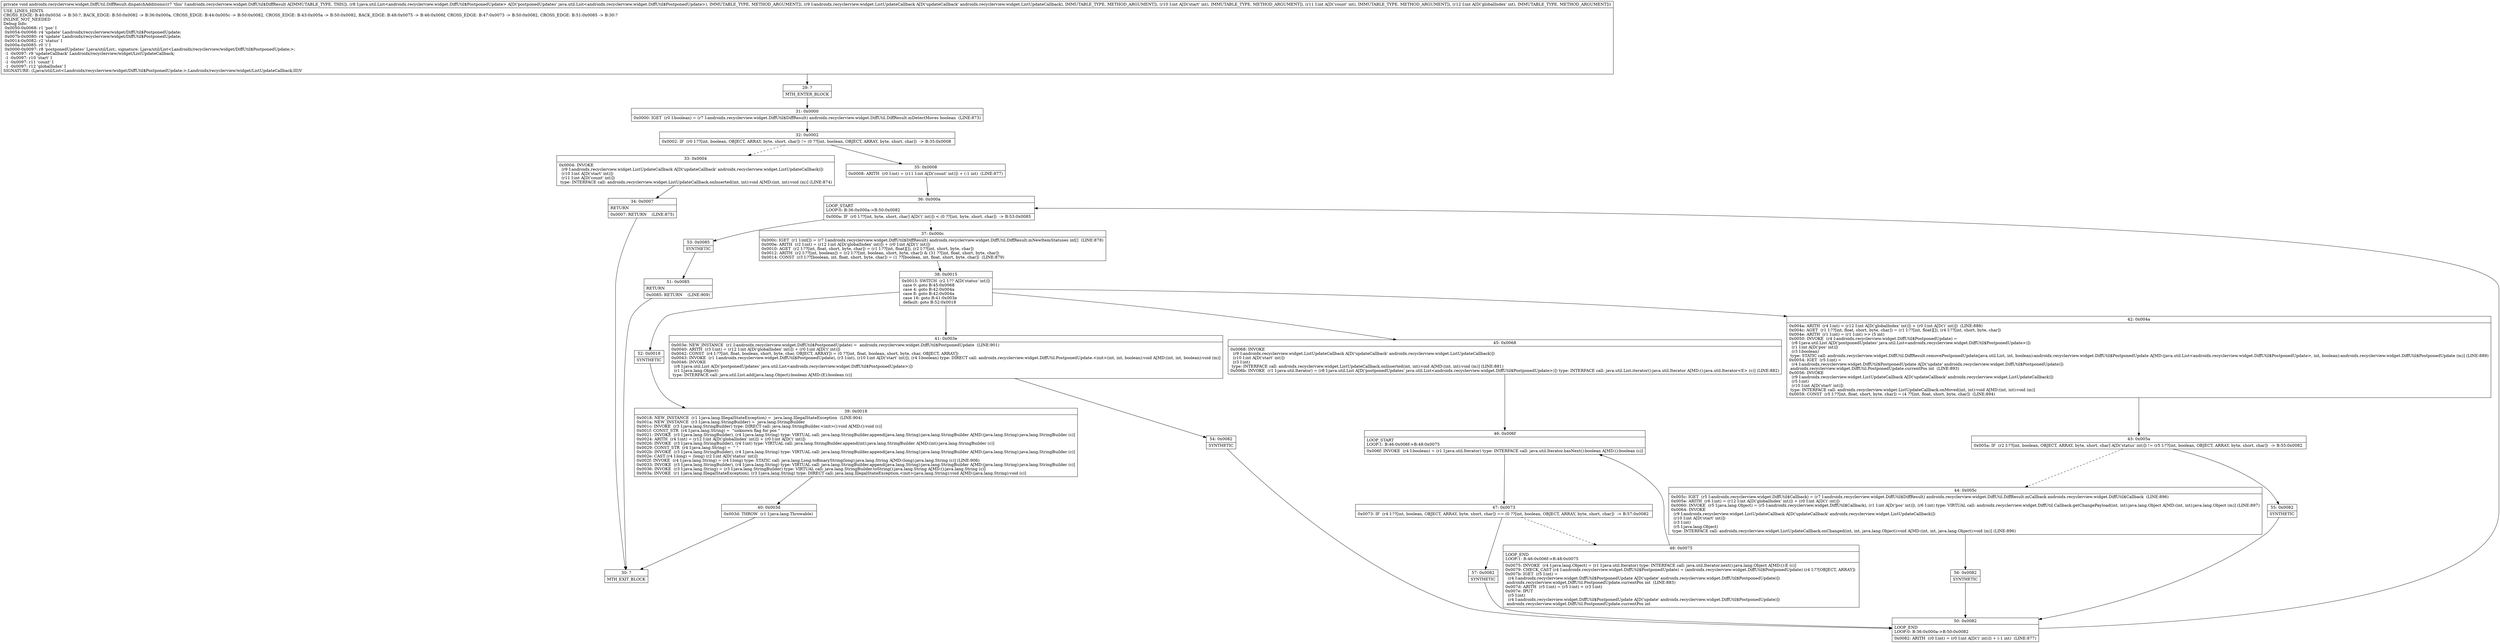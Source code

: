 digraph "CFG forandroidx.recyclerview.widget.DiffUtil.DiffResult.dispatchAdditions(Ljava\/util\/List;Landroidx\/recyclerview\/widget\/ListUpdateCallback;III)V" {
Node_29 [shape=record,label="{29\:\ ?|MTH_ENTER_BLOCK\l}"];
Node_31 [shape=record,label="{31\:\ 0x0000|0x0000: IGET  (r0 I:boolean) = (r7 I:androidx.recyclerview.widget.DiffUtil$DiffResult) androidx.recyclerview.widget.DiffUtil.DiffResult.mDetectMoves boolean  (LINE:873)\l}"];
Node_32 [shape=record,label="{32\:\ 0x0002|0x0002: IF  (r0 I:??[int, boolean, OBJECT, ARRAY, byte, short, char]) != (0 ??[int, boolean, OBJECT, ARRAY, byte, short, char])  \-\> B:35:0x0008 \l}"];
Node_33 [shape=record,label="{33\:\ 0x0004|0x0004: INVOKE  \l  (r9 I:androidx.recyclerview.widget.ListUpdateCallback A[D('updateCallback' androidx.recyclerview.widget.ListUpdateCallback)])\l  (r10 I:int A[D('start' int)])\l  (r11 I:int A[D('count' int)])\l type: INTERFACE call: androidx.recyclerview.widget.ListUpdateCallback.onInserted(int, int):void A[MD:(int, int):void (m)] (LINE:874)\l}"];
Node_34 [shape=record,label="{34\:\ 0x0007|RETURN\l|0x0007: RETURN    (LINE:875)\l}"];
Node_30 [shape=record,label="{30\:\ ?|MTH_EXIT_BLOCK\l}"];
Node_35 [shape=record,label="{35\:\ 0x0008|0x0008: ARITH  (r0 I:int) = (r11 I:int A[D('count' int)]) + (\-1 int)  (LINE:877)\l}"];
Node_36 [shape=record,label="{36\:\ 0x000a|LOOP_START\lLOOP:0: B:36:0x000a\-\>B:50:0x0082\l|0x000a: IF  (r0 I:??[int, byte, short, char] A[D('i' int)]) \< (0 ??[int, byte, short, char])  \-\> B:53:0x0085 \l}"];
Node_37 [shape=record,label="{37\:\ 0x000c|0x000c: IGET  (r1 I:int[]) = (r7 I:androidx.recyclerview.widget.DiffUtil$DiffResult) androidx.recyclerview.widget.DiffUtil.DiffResult.mNewItemStatuses int[]  (LINE:878)\l0x000e: ARITH  (r2 I:int) = (r12 I:int A[D('globalIndex' int)]) + (r0 I:int A[D('i' int)]) \l0x0010: AGET  (r2 I:??[int, float, short, byte, char]) = (r1 I:??[int, float][]), (r2 I:??[int, short, byte, char]) \l0x0012: ARITH  (r2 I:??[int, boolean]) = (r2 I:??[int, boolean, short, byte, char]) & (31 ??[int, float, short, byte, char]) \l0x0014: CONST  (r3 I:??[boolean, int, float, short, byte, char]) = (1 ??[boolean, int, float, short, byte, char])  (LINE:879)\l}"];
Node_38 [shape=record,label="{38\:\ 0x0015|0x0015: SWITCH  (r2 I:?? A[D('status' int)])\l case 0: goto B:45:0x0068\l case 4: goto B:42:0x004a\l case 8: goto B:42:0x004a\l case 16: goto B:41:0x003e\l default: goto B:52:0x0018 \l}"];
Node_41 [shape=record,label="{41\:\ 0x003e|0x003e: NEW_INSTANCE  (r1 I:androidx.recyclerview.widget.DiffUtil$PostponedUpdate) =  androidx.recyclerview.widget.DiffUtil$PostponedUpdate  (LINE:901)\l0x0040: ARITH  (r3 I:int) = (r12 I:int A[D('globalIndex' int)]) + (r0 I:int A[D('i' int)]) \l0x0042: CONST  (r4 I:??[int, float, boolean, short, byte, char, OBJECT, ARRAY]) = (0 ??[int, float, boolean, short, byte, char, OBJECT, ARRAY]) \l0x0043: INVOKE  (r1 I:androidx.recyclerview.widget.DiffUtil$PostponedUpdate), (r3 I:int), (r10 I:int A[D('start' int)]), (r4 I:boolean) type: DIRECT call: androidx.recyclerview.widget.DiffUtil.PostponedUpdate.\<init\>(int, int, boolean):void A[MD:(int, int, boolean):void (m)]\l0x0046: INVOKE  \l  (r8 I:java.util.List A[D('postponedUpdates' java.util.List\<androidx.recyclerview.widget.DiffUtil$PostponedUpdate\>)])\l  (r1 I:java.lang.Object)\l type: INTERFACE call: java.util.List.add(java.lang.Object):boolean A[MD:(E):boolean (c)]\l}"];
Node_54 [shape=record,label="{54\:\ 0x0082|SYNTHETIC\l}"];
Node_50 [shape=record,label="{50\:\ 0x0082|LOOP_END\lLOOP:0: B:36:0x000a\-\>B:50:0x0082\l|0x0082: ARITH  (r0 I:int) = (r0 I:int A[D('i' int)]) + (\-1 int)  (LINE:877)\l}"];
Node_42 [shape=record,label="{42\:\ 0x004a|0x004a: ARITH  (r4 I:int) = (r12 I:int A[D('globalIndex' int)]) + (r0 I:int A[D('i' int)])  (LINE:888)\l0x004c: AGET  (r1 I:??[int, float, short, byte, char]) = (r1 I:??[int, float][]), (r4 I:??[int, short, byte, char]) \l0x004e: ARITH  (r1 I:int) = (r1 I:int) \>\> (5 int) \l0x0050: INVOKE  (r4 I:androidx.recyclerview.widget.DiffUtil$PostponedUpdate) = \l  (r8 I:java.util.List A[D('postponedUpdates' java.util.List\<androidx.recyclerview.widget.DiffUtil$PostponedUpdate\>)])\l  (r1 I:int A[D('pos' int)])\l  (r3 I:boolean)\l type: STATIC call: androidx.recyclerview.widget.DiffUtil.DiffResult.removePostponedUpdate(java.util.List, int, boolean):androidx.recyclerview.widget.DiffUtil$PostponedUpdate A[MD:(java.util.List\<androidx.recyclerview.widget.DiffUtil$PostponedUpdate\>, int, boolean):androidx.recyclerview.widget.DiffUtil$PostponedUpdate (m)] (LINE:889)\l0x0054: IGET  (r5 I:int) = \l  (r4 I:androidx.recyclerview.widget.DiffUtil$PostponedUpdate A[D('update' androidx.recyclerview.widget.DiffUtil$PostponedUpdate)])\l androidx.recyclerview.widget.DiffUtil.PostponedUpdate.currentPos int  (LINE:893)\l0x0056: INVOKE  \l  (r9 I:androidx.recyclerview.widget.ListUpdateCallback A[D('updateCallback' androidx.recyclerview.widget.ListUpdateCallback)])\l  (r5 I:int)\l  (r10 I:int A[D('start' int)])\l type: INTERFACE call: androidx.recyclerview.widget.ListUpdateCallback.onMoved(int, int):void A[MD:(int, int):void (m)]\l0x0059: CONST  (r5 I:??[int, float, short, byte, char]) = (4 ??[int, float, short, byte, char])  (LINE:894)\l}"];
Node_43 [shape=record,label="{43\:\ 0x005a|0x005a: IF  (r2 I:??[int, boolean, OBJECT, ARRAY, byte, short, char] A[D('status' int)]) != (r5 I:??[int, boolean, OBJECT, ARRAY, byte, short, char])  \-\> B:55:0x0082 \l}"];
Node_44 [shape=record,label="{44\:\ 0x005c|0x005c: IGET  (r5 I:androidx.recyclerview.widget.DiffUtil$Callback) = (r7 I:androidx.recyclerview.widget.DiffUtil$DiffResult) androidx.recyclerview.widget.DiffUtil.DiffResult.mCallback androidx.recyclerview.widget.DiffUtil$Callback  (LINE:896)\l0x005e: ARITH  (r6 I:int) = (r12 I:int A[D('globalIndex' int)]) + (r0 I:int A[D('i' int)]) \l0x0060: INVOKE  (r5 I:java.lang.Object) = (r5 I:androidx.recyclerview.widget.DiffUtil$Callback), (r1 I:int A[D('pos' int)]), (r6 I:int) type: VIRTUAL call: androidx.recyclerview.widget.DiffUtil.Callback.getChangePayload(int, int):java.lang.Object A[MD:(int, int):java.lang.Object (m)] (LINE:897)\l0x0064: INVOKE  \l  (r9 I:androidx.recyclerview.widget.ListUpdateCallback A[D('updateCallback' androidx.recyclerview.widget.ListUpdateCallback)])\l  (r10 I:int A[D('start' int)])\l  (r3 I:int)\l  (r5 I:java.lang.Object)\l type: INTERFACE call: androidx.recyclerview.widget.ListUpdateCallback.onChanged(int, int, java.lang.Object):void A[MD:(int, int, java.lang.Object):void (m)] (LINE:896)\l}"];
Node_56 [shape=record,label="{56\:\ 0x0082|SYNTHETIC\l}"];
Node_55 [shape=record,label="{55\:\ 0x0082|SYNTHETIC\l}"];
Node_45 [shape=record,label="{45\:\ 0x0068|0x0068: INVOKE  \l  (r9 I:androidx.recyclerview.widget.ListUpdateCallback A[D('updateCallback' androidx.recyclerview.widget.ListUpdateCallback)])\l  (r10 I:int A[D('start' int)])\l  (r3 I:int)\l type: INTERFACE call: androidx.recyclerview.widget.ListUpdateCallback.onInserted(int, int):void A[MD:(int, int):void (m)] (LINE:881)\l0x006b: INVOKE  (r1 I:java.util.Iterator) = (r8 I:java.util.List A[D('postponedUpdates' java.util.List\<androidx.recyclerview.widget.DiffUtil$PostponedUpdate\>)]) type: INTERFACE call: java.util.List.iterator():java.util.Iterator A[MD:():java.util.Iterator\<E\> (c)] (LINE:882)\l}"];
Node_46 [shape=record,label="{46\:\ 0x006f|LOOP_START\lLOOP:1: B:46:0x006f\-\>B:48:0x0075\l|0x006f: INVOKE  (r4 I:boolean) = (r1 I:java.util.Iterator) type: INTERFACE call: java.util.Iterator.hasNext():boolean A[MD:():boolean (c)]\l}"];
Node_47 [shape=record,label="{47\:\ 0x0073|0x0073: IF  (r4 I:??[int, boolean, OBJECT, ARRAY, byte, short, char]) == (0 ??[int, boolean, OBJECT, ARRAY, byte, short, char])  \-\> B:57:0x0082 \l}"];
Node_48 [shape=record,label="{48\:\ 0x0075|LOOP_END\lLOOP:1: B:46:0x006f\-\>B:48:0x0075\l|0x0075: INVOKE  (r4 I:java.lang.Object) = (r1 I:java.util.Iterator) type: INTERFACE call: java.util.Iterator.next():java.lang.Object A[MD:():E (c)]\l0x0079: CHECK_CAST (r4 I:androidx.recyclerview.widget.DiffUtil$PostponedUpdate) = (androidx.recyclerview.widget.DiffUtil$PostponedUpdate) (r4 I:??[OBJECT, ARRAY]) \l0x007b: IGET  (r5 I:int) = \l  (r4 I:androidx.recyclerview.widget.DiffUtil$PostponedUpdate A[D('update' androidx.recyclerview.widget.DiffUtil$PostponedUpdate)])\l androidx.recyclerview.widget.DiffUtil.PostponedUpdate.currentPos int  (LINE:883)\l0x007d: ARITH  (r5 I:int) = (r5 I:int) + (r3 I:int) \l0x007e: IPUT  \l  (r5 I:int)\l  (r4 I:androidx.recyclerview.widget.DiffUtil$PostponedUpdate A[D('update' androidx.recyclerview.widget.DiffUtil$PostponedUpdate)])\l androidx.recyclerview.widget.DiffUtil.PostponedUpdate.currentPos int \l}"];
Node_57 [shape=record,label="{57\:\ 0x0082|SYNTHETIC\l}"];
Node_52 [shape=record,label="{52\:\ 0x0018|SYNTHETIC\l}"];
Node_39 [shape=record,label="{39\:\ 0x0018|0x0018: NEW_INSTANCE  (r1 I:java.lang.IllegalStateException) =  java.lang.IllegalStateException  (LINE:904)\l0x001a: NEW_INSTANCE  (r3 I:java.lang.StringBuilder) =  java.lang.StringBuilder \l0x001c: INVOKE  (r3 I:java.lang.StringBuilder) type: DIRECT call: java.lang.StringBuilder.\<init\>():void A[MD:():void (c)]\l0x001f: CONST_STR  (r4 I:java.lang.String) =  \"unknown flag for pos \" \l0x0021: INVOKE  (r3 I:java.lang.StringBuilder), (r4 I:java.lang.String) type: VIRTUAL call: java.lang.StringBuilder.append(java.lang.String):java.lang.StringBuilder A[MD:(java.lang.String):java.lang.StringBuilder (c)]\l0x0024: ARITH  (r4 I:int) = (r12 I:int A[D('globalIndex' int)]) + (r0 I:int A[D('i' int)]) \l0x0026: INVOKE  (r3 I:java.lang.StringBuilder), (r4 I:int) type: VIRTUAL call: java.lang.StringBuilder.append(int):java.lang.StringBuilder A[MD:(int):java.lang.StringBuilder (c)]\l0x0029: CONST_STR  (r4 I:java.lang.String) =  \" \" \l0x002b: INVOKE  (r3 I:java.lang.StringBuilder), (r4 I:java.lang.String) type: VIRTUAL call: java.lang.StringBuilder.append(java.lang.String):java.lang.StringBuilder A[MD:(java.lang.String):java.lang.StringBuilder (c)]\l0x002e: CAST (r4 I:long) = (long) (r2 I:int A[D('status' int)]) \l0x002f: INVOKE  (r4 I:java.lang.String) = (r4 I:long) type: STATIC call: java.lang.Long.toBinaryString(long):java.lang.String A[MD:(long):java.lang.String (c)] (LINE:906)\l0x0033: INVOKE  (r3 I:java.lang.StringBuilder), (r4 I:java.lang.String) type: VIRTUAL call: java.lang.StringBuilder.append(java.lang.String):java.lang.StringBuilder A[MD:(java.lang.String):java.lang.StringBuilder (c)]\l0x0036: INVOKE  (r3 I:java.lang.String) = (r3 I:java.lang.StringBuilder) type: VIRTUAL call: java.lang.StringBuilder.toString():java.lang.String A[MD:():java.lang.String (c)]\l0x003a: INVOKE  (r1 I:java.lang.IllegalStateException), (r3 I:java.lang.String) type: DIRECT call: java.lang.IllegalStateException.\<init\>(java.lang.String):void A[MD:(java.lang.String):void (c)]\l}"];
Node_40 [shape=record,label="{40\:\ 0x003d|0x003d: THROW  (r1 I:java.lang.Throwable) \l}"];
Node_53 [shape=record,label="{53\:\ 0x0085|SYNTHETIC\l}"];
Node_51 [shape=record,label="{51\:\ 0x0085|RETURN\l|0x0085: RETURN    (LINE:909)\l}"];
MethodNode[shape=record,label="{private void androidx.recyclerview.widget.DiffUtil.DiffResult.dispatchAdditions((r7 'this' I:androidx.recyclerview.widget.DiffUtil$DiffResult A[IMMUTABLE_TYPE, THIS]), (r8 I:java.util.List\<androidx.recyclerview.widget.DiffUtil$PostponedUpdate\> A[D('postponedUpdates' java.util.List\<androidx.recyclerview.widget.DiffUtil$PostponedUpdate\>), IMMUTABLE_TYPE, METHOD_ARGUMENT]), (r9 I:androidx.recyclerview.widget.ListUpdateCallback A[D('updateCallback' androidx.recyclerview.widget.ListUpdateCallback), IMMUTABLE_TYPE, METHOD_ARGUMENT]), (r10 I:int A[D('start' int), IMMUTABLE_TYPE, METHOD_ARGUMENT]), (r11 I:int A[D('count' int), IMMUTABLE_TYPE, METHOD_ARGUMENT]), (r12 I:int A[D('globalIndex' int), IMMUTABLE_TYPE, METHOD_ARGUMENT]))  | USE_LINES_HINTS\lCROSS_EDGE: B:40:0x003d \-\> B:30:?, BACK_EDGE: B:50:0x0082 \-\> B:36:0x000a, CROSS_EDGE: B:44:0x005c \-\> B:50:0x0082, CROSS_EDGE: B:43:0x005a \-\> B:50:0x0082, BACK_EDGE: B:48:0x0075 \-\> B:46:0x006f, CROSS_EDGE: B:47:0x0073 \-\> B:50:0x0082, CROSS_EDGE: B:51:0x0085 \-\> B:30:?\lINLINE_NOT_NEEDED\lDebug Info:\l  0x0050\-0x0068: r1 'pos' I\l  0x0054\-0x0068: r4 'update' Landroidx\/recyclerview\/widget\/DiffUtil$PostponedUpdate;\l  0x007b\-0x0080: r4 'update' Landroidx\/recyclerview\/widget\/DiffUtil$PostponedUpdate;\l  0x0014\-0x0082: r2 'status' I\l  0x000a\-0x0085: r0 'i' I\l  0x0000\-0x0097: r8 'postponedUpdates' Ljava\/util\/List;, signature: Ljava\/util\/List\<Landroidx\/recyclerview\/widget\/DiffUtil$PostponedUpdate;\>;\l  \-1 \-0x0097: r9 'updateCallback' Landroidx\/recyclerview\/widget\/ListUpdateCallback;\l  \-1 \-0x0097: r10 'start' I\l  \-1 \-0x0097: r11 'count' I\l  \-1 \-0x0097: r12 'globalIndex' I\lSIGNATURE: (Ljava\/util\/List\<Landroidx\/recyclerview\/widget\/DiffUtil$PostponedUpdate;\>;Landroidx\/recyclerview\/widget\/ListUpdateCallback;III)V\l}"];
MethodNode -> Node_29;Node_29 -> Node_31;
Node_31 -> Node_32;
Node_32 -> Node_33[style=dashed];
Node_32 -> Node_35;
Node_33 -> Node_34;
Node_34 -> Node_30;
Node_35 -> Node_36;
Node_36 -> Node_37[style=dashed];
Node_36 -> Node_53;
Node_37 -> Node_38;
Node_38 -> Node_41;
Node_38 -> Node_42;
Node_38 -> Node_45;
Node_38 -> Node_52;
Node_41 -> Node_54;
Node_54 -> Node_50;
Node_50 -> Node_36;
Node_42 -> Node_43;
Node_43 -> Node_44[style=dashed];
Node_43 -> Node_55;
Node_44 -> Node_56;
Node_56 -> Node_50;
Node_55 -> Node_50;
Node_45 -> Node_46;
Node_46 -> Node_47;
Node_47 -> Node_48[style=dashed];
Node_47 -> Node_57;
Node_48 -> Node_46;
Node_57 -> Node_50;
Node_52 -> Node_39;
Node_39 -> Node_40;
Node_40 -> Node_30;
Node_53 -> Node_51;
Node_51 -> Node_30;
}

